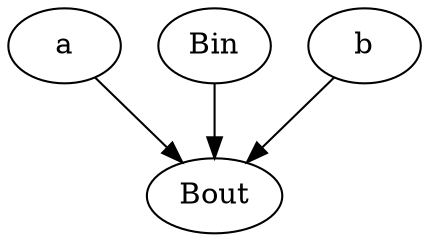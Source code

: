 strict digraph "" {
	a	 [complexity=6,
		importance=0.423076963957,
		rank=0.0705128273262];
	Bout	 [complexity=0,
		importance=0.269230891871,
		rank=0.0];
	a -> Bout;
	Bin	 [complexity=6,
		importance=0.423076963957,
		rank=0.0705128273262];
	Bin -> Bout;
	b	 [complexity=6,
		importance=0.423076963957,
		rank=0.0705128273262];
	b -> Bout;
}
